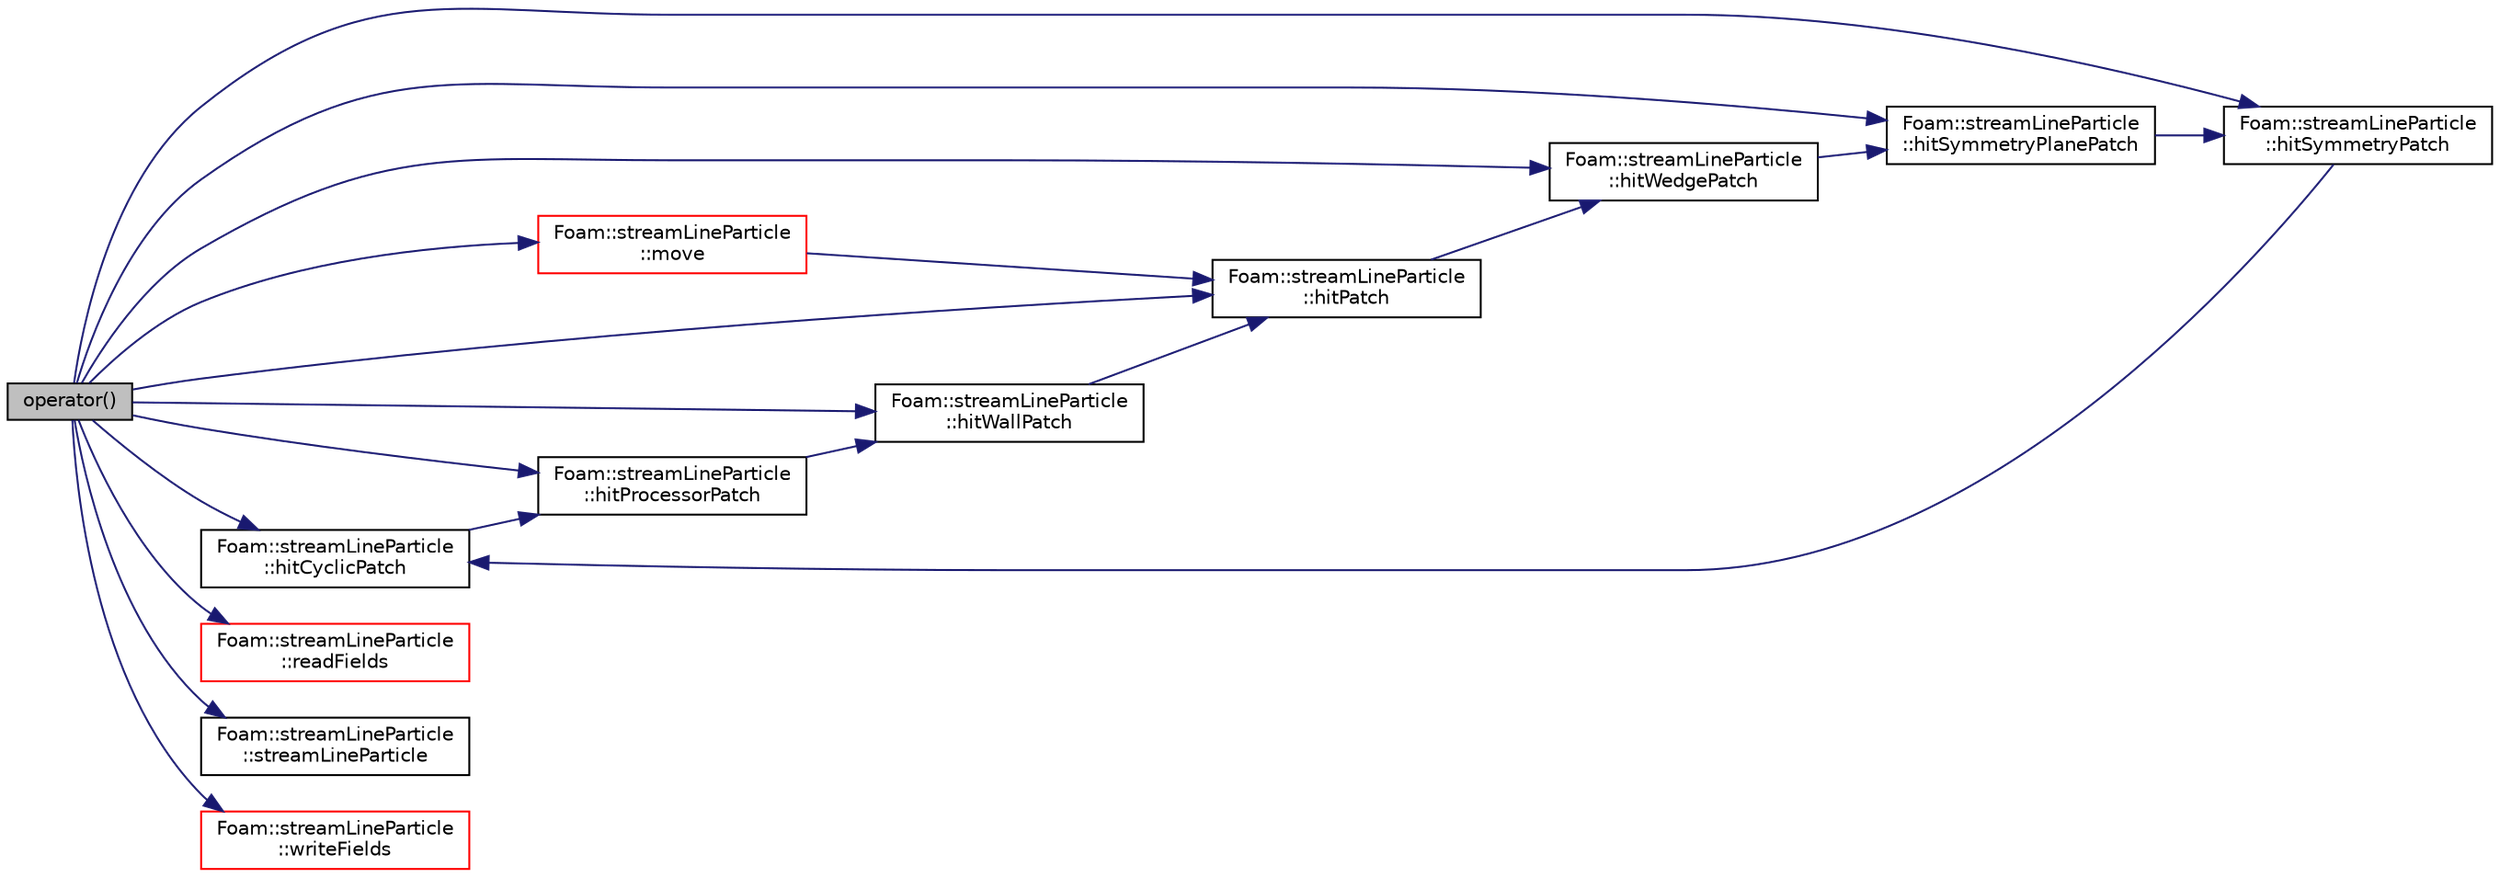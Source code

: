 digraph "operator()"
{
  bgcolor="transparent";
  edge [fontname="Helvetica",fontsize="10",labelfontname="Helvetica",labelfontsize="10"];
  node [fontname="Helvetica",fontsize="10",shape=record];
  rankdir="LR";
  Node1 [label="operator()",height=0.2,width=0.4,color="black", fillcolor="grey75", style="filled", fontcolor="black"];
  Node1 -> Node2 [color="midnightblue",fontsize="10",style="solid",fontname="Helvetica"];
  Node2 [label="Foam::streamLineParticle\l::hitCyclicPatch",height=0.2,width=0.4,color="black",URL="$a02456.html#a264165039e187beeec096ad4d38749de",tooltip="Overridable function to handle the particle hitting a cyclic. "];
  Node2 -> Node3 [color="midnightblue",fontsize="10",style="solid",fontname="Helvetica"];
  Node3 [label="Foam::streamLineParticle\l::hitProcessorPatch",height=0.2,width=0.4,color="black",URL="$a02456.html#a14f5c2f6515b821449df47a8dacccac9"];
  Node3 -> Node4 [color="midnightblue",fontsize="10",style="solid",fontname="Helvetica"];
  Node4 [label="Foam::streamLineParticle\l::hitWallPatch",height=0.2,width=0.4,color="black",URL="$a02456.html#a83ddd4996e7a12d68168442c5f04ca72",tooltip="Overridable function to handle the particle hitting a wallPatch. "];
  Node4 -> Node5 [color="midnightblue",fontsize="10",style="solid",fontname="Helvetica"];
  Node5 [label="Foam::streamLineParticle\l::hitPatch",height=0.2,width=0.4,color="black",URL="$a02456.html#a4caf1bad861c1ac81a4479c6de40ec58",tooltip="Overridable function to handle the particle hitting a patch. "];
  Node5 -> Node6 [color="midnightblue",fontsize="10",style="solid",fontname="Helvetica"];
  Node6 [label="Foam::streamLineParticle\l::hitWedgePatch",height=0.2,width=0.4,color="black",URL="$a02456.html#a2fd0be2c03210ee48c5c2960983c7a55",tooltip="Overridable function to handle the particle hitting a wedge. "];
  Node6 -> Node7 [color="midnightblue",fontsize="10",style="solid",fontname="Helvetica"];
  Node7 [label="Foam::streamLineParticle\l::hitSymmetryPlanePatch",height=0.2,width=0.4,color="black",URL="$a02456.html#a1662f39340584699bf43b05eac1dbe55",tooltip="Overridable function to handle the particle hitting a. "];
  Node7 -> Node8 [color="midnightblue",fontsize="10",style="solid",fontname="Helvetica"];
  Node8 [label="Foam::streamLineParticle\l::hitSymmetryPatch",height=0.2,width=0.4,color="black",URL="$a02456.html#af4f75b6ee8912c50cb421e9ec59410dc",tooltip="Overridable function to handle the particle hitting a. "];
  Node8 -> Node2 [color="midnightblue",fontsize="10",style="solid",fontname="Helvetica"];
  Node1 -> Node5 [color="midnightblue",fontsize="10",style="solid",fontname="Helvetica"];
  Node1 -> Node3 [color="midnightblue",fontsize="10",style="solid",fontname="Helvetica"];
  Node1 -> Node8 [color="midnightblue",fontsize="10",style="solid",fontname="Helvetica"];
  Node1 -> Node7 [color="midnightblue",fontsize="10",style="solid",fontname="Helvetica"];
  Node1 -> Node4 [color="midnightblue",fontsize="10",style="solid",fontname="Helvetica"];
  Node1 -> Node6 [color="midnightblue",fontsize="10",style="solid",fontname="Helvetica"];
  Node1 -> Node9 [color="midnightblue",fontsize="10",style="solid",fontname="Helvetica"];
  Node9 [label="Foam::streamLineParticle\l::move",height=0.2,width=0.4,color="red",URL="$a02456.html#ab2af4f225a9c3e9d8789961151f121ac",tooltip="Track all particles to their end point. "];
  Node9 -> Node5 [color="midnightblue",fontsize="10",style="solid",fontname="Helvetica"];
  Node1 -> Node10 [color="midnightblue",fontsize="10",style="solid",fontname="Helvetica"];
  Node10 [label="Foam::streamLineParticle\l::readFields",height=0.2,width=0.4,color="red",URL="$a02456.html#a6dcd4895ca674d477a9117e63ea82691",tooltip="Read. "];
  Node1 -> Node11 [color="midnightblue",fontsize="10",style="solid",fontname="Helvetica"];
  Node11 [label="Foam::streamLineParticle\l::streamLineParticle",height=0.2,width=0.4,color="black",URL="$a02456.html#aa2046932b17d8b09e3c1e318156fb915",tooltip="Construct from components. "];
  Node1 -> Node12 [color="midnightblue",fontsize="10",style="solid",fontname="Helvetica"];
  Node12 [label="Foam::streamLineParticle\l::writeFields",height=0.2,width=0.4,color="red",URL="$a02456.html#a0fcb040c7c92b8688ec467a198591e80",tooltip="Write. "];
}
